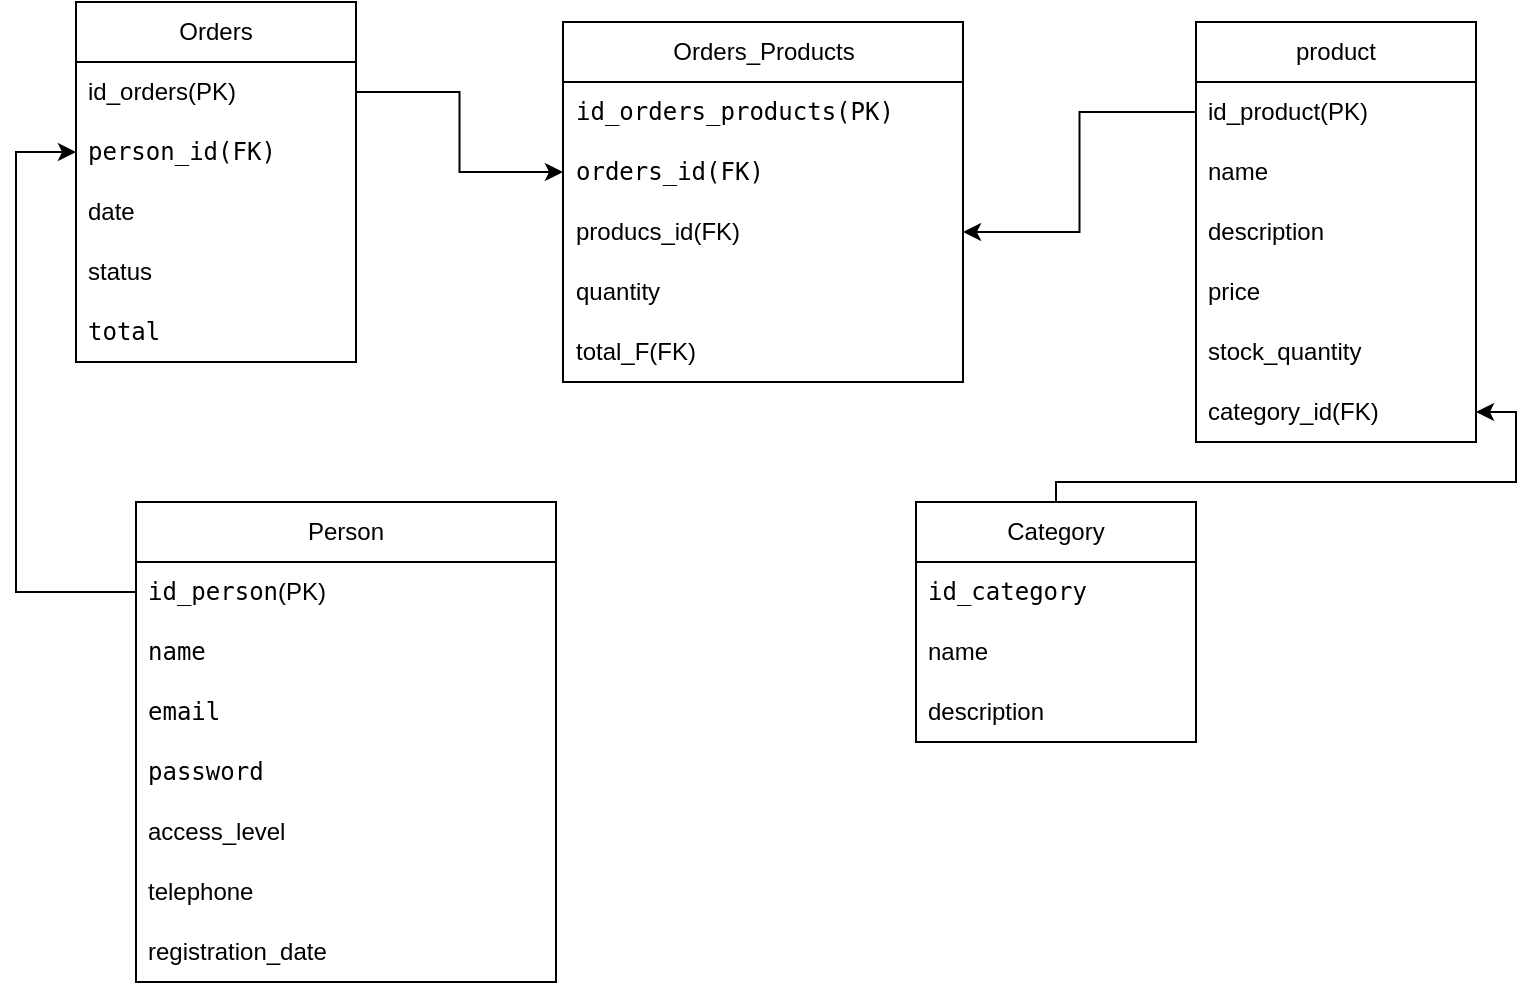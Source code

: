 <mxfile version="25.0.3">
  <diagram name="Página-1" id="9FSr2u6eXllqEVavUH1K">
    <mxGraphModel dx="1035" dy="562" grid="1" gridSize="10" guides="1" tooltips="1" connect="1" arrows="1" fold="1" page="1" pageScale="1" pageWidth="827" pageHeight="1169" math="0" shadow="0">
      <root>
        <mxCell id="0" />
        <mxCell id="1" parent="0" />
        <mxCell id="8c7pSigWbtkwcs5iWFCm-2" value="Person" style="swimlane;fontStyle=0;childLayout=stackLayout;horizontal=1;startSize=30;horizontalStack=0;resizeParent=1;resizeParentMax=0;resizeLast=0;collapsible=1;marginBottom=0;whiteSpace=wrap;html=1;strokeWidth=1;" parent="1" vertex="1">
          <mxGeometry x="100" y="400" width="210" height="240" as="geometry">
            <mxRectangle x="120" y="150" width="80" height="30" as="alternateBounds" />
          </mxGeometry>
        </mxCell>
        <mxCell id="8c7pSigWbtkwcs5iWFCm-3" value="&lt;code&gt;id_person&lt;/code&gt;(PK)" style="text;strokeColor=none;fillColor=none;align=left;verticalAlign=middle;spacingLeft=4;spacingRight=4;overflow=hidden;points=[[0,0.5],[1,0.5]];portConstraint=eastwest;rotatable=0;whiteSpace=wrap;html=1;" parent="8c7pSigWbtkwcs5iWFCm-2" vertex="1">
          <mxGeometry y="30" width="210" height="30" as="geometry" />
        </mxCell>
        <mxCell id="8c7pSigWbtkwcs5iWFCm-4" value="&lt;code&gt;name&lt;/code&gt;" style="text;strokeColor=none;fillColor=none;align=left;verticalAlign=middle;spacingLeft=4;spacingRight=4;overflow=hidden;points=[[0,0.5],[1,0.5]];portConstraint=eastwest;rotatable=0;whiteSpace=wrap;html=1;" parent="8c7pSigWbtkwcs5iWFCm-2" vertex="1">
          <mxGeometry y="60" width="210" height="30" as="geometry" />
        </mxCell>
        <mxCell id="OxocU_l58niWx-4WmcjD-11" value="&lt;code&gt;email&lt;/code&gt;" style="text;strokeColor=none;fillColor=none;align=left;verticalAlign=middle;spacingLeft=4;spacingRight=4;overflow=hidden;points=[[0,0.5],[1,0.5]];portConstraint=eastwest;rotatable=0;whiteSpace=wrap;html=1;" vertex="1" parent="8c7pSigWbtkwcs5iWFCm-2">
          <mxGeometry y="90" width="210" height="30" as="geometry" />
        </mxCell>
        <mxCell id="OxocU_l58niWx-4WmcjD-9" value="&lt;code&gt;password&lt;/code&gt;" style="text;strokeColor=none;fillColor=none;align=left;verticalAlign=middle;spacingLeft=4;spacingRight=4;overflow=hidden;points=[[0,0.5],[1,0.5]];portConstraint=eastwest;rotatable=0;whiteSpace=wrap;html=1;" vertex="1" parent="8c7pSigWbtkwcs5iWFCm-2">
          <mxGeometry y="120" width="210" height="30" as="geometry" />
        </mxCell>
        <mxCell id="OxocU_l58niWx-4WmcjD-12" value="access_level" style="text;strokeColor=none;fillColor=none;align=left;verticalAlign=middle;spacingLeft=4;spacingRight=4;overflow=hidden;points=[[0,0.5],[1,0.5]];portConstraint=eastwest;rotatable=0;whiteSpace=wrap;html=1;" vertex="1" parent="8c7pSigWbtkwcs5iWFCm-2">
          <mxGeometry y="150" width="210" height="30" as="geometry" />
        </mxCell>
        <mxCell id="OxocU_l58niWx-4WmcjD-13" value="telephone" style="text;strokeColor=none;fillColor=none;align=left;verticalAlign=middle;spacingLeft=4;spacingRight=4;overflow=hidden;points=[[0,0.5],[1,0.5]];portConstraint=eastwest;rotatable=0;whiteSpace=wrap;html=1;" vertex="1" parent="8c7pSigWbtkwcs5iWFCm-2">
          <mxGeometry y="180" width="210" height="30" as="geometry" />
        </mxCell>
        <mxCell id="OxocU_l58niWx-4WmcjD-14" value="registration_date" style="text;strokeColor=none;fillColor=none;align=left;verticalAlign=middle;spacingLeft=4;spacingRight=4;overflow=hidden;points=[[0,0.5],[1,0.5]];portConstraint=eastwest;rotatable=0;whiteSpace=wrap;html=1;" vertex="1" parent="8c7pSigWbtkwcs5iWFCm-2">
          <mxGeometry y="210" width="210" height="30" as="geometry" />
        </mxCell>
        <mxCell id="OxocU_l58niWx-4WmcjD-16" value="product" style="swimlane;fontStyle=0;childLayout=stackLayout;horizontal=1;startSize=30;horizontalStack=0;resizeParent=1;resizeParentMax=0;resizeLast=0;collapsible=1;marginBottom=0;whiteSpace=wrap;html=1;" vertex="1" parent="1">
          <mxGeometry x="630" y="160" width="140" height="210" as="geometry" />
        </mxCell>
        <mxCell id="OxocU_l58niWx-4WmcjD-17" value="id_product(PK)" style="text;strokeColor=none;fillColor=none;align=left;verticalAlign=middle;spacingLeft=4;spacingRight=4;overflow=hidden;points=[[0,0.5],[1,0.5]];portConstraint=eastwest;rotatable=0;whiteSpace=wrap;html=1;" vertex="1" parent="OxocU_l58niWx-4WmcjD-16">
          <mxGeometry y="30" width="140" height="30" as="geometry" />
        </mxCell>
        <mxCell id="OxocU_l58niWx-4WmcjD-18" value="&lt;div&gt;name&lt;/div&gt;" style="text;strokeColor=none;fillColor=none;align=left;verticalAlign=middle;spacingLeft=4;spacingRight=4;overflow=hidden;points=[[0,0.5],[1,0.5]];portConstraint=eastwest;rotatable=0;whiteSpace=wrap;html=1;" vertex="1" parent="OxocU_l58niWx-4WmcjD-16">
          <mxGeometry y="60" width="140" height="30" as="geometry" />
        </mxCell>
        <mxCell id="OxocU_l58niWx-4WmcjD-19" value="&lt;div&gt;description&lt;/div&gt;" style="text;strokeColor=none;fillColor=none;align=left;verticalAlign=middle;spacingLeft=4;spacingRight=4;overflow=hidden;points=[[0,0.5],[1,0.5]];portConstraint=eastwest;rotatable=0;whiteSpace=wrap;html=1;" vertex="1" parent="OxocU_l58niWx-4WmcjD-16">
          <mxGeometry y="90" width="140" height="30" as="geometry" />
        </mxCell>
        <mxCell id="OxocU_l58niWx-4WmcjD-20" value="&lt;div&gt;price&lt;/div&gt;" style="text;strokeColor=none;fillColor=none;align=left;verticalAlign=middle;spacingLeft=4;spacingRight=4;overflow=hidden;points=[[0,0.5],[1,0.5]];portConstraint=eastwest;rotatable=0;whiteSpace=wrap;html=1;" vertex="1" parent="OxocU_l58niWx-4WmcjD-16">
          <mxGeometry y="120" width="140" height="30" as="geometry" />
        </mxCell>
        <mxCell id="OxocU_l58niWx-4WmcjD-21" value="stock_quantity" style="text;strokeColor=none;fillColor=none;align=left;verticalAlign=middle;spacingLeft=4;spacingRight=4;overflow=hidden;points=[[0,0.5],[1,0.5]];portConstraint=eastwest;rotatable=0;whiteSpace=wrap;html=1;" vertex="1" parent="OxocU_l58niWx-4WmcjD-16">
          <mxGeometry y="150" width="140" height="30" as="geometry" />
        </mxCell>
        <mxCell id="OxocU_l58niWx-4WmcjD-22" value="category_id(FK)" style="text;strokeColor=none;fillColor=none;align=left;verticalAlign=middle;spacingLeft=4;spacingRight=4;overflow=hidden;points=[[0,0.5],[1,0.5]];portConstraint=eastwest;rotatable=0;whiteSpace=wrap;html=1;" vertex="1" parent="OxocU_l58niWx-4WmcjD-16">
          <mxGeometry y="180" width="140" height="30" as="geometry" />
        </mxCell>
        <mxCell id="OxocU_l58niWx-4WmcjD-43" style="edgeStyle=orthogonalEdgeStyle;rounded=0;orthogonalLoop=1;jettySize=auto;html=1;entryX=1;entryY=0.5;entryDx=0;entryDy=0;" edge="1" parent="1" source="OxocU_l58niWx-4WmcjD-23" target="OxocU_l58niWx-4WmcjD-22">
          <mxGeometry relative="1" as="geometry">
            <Array as="points">
              <mxPoint x="560" y="390" />
              <mxPoint x="790" y="390" />
              <mxPoint x="790" y="355" />
            </Array>
          </mxGeometry>
        </mxCell>
        <mxCell id="OxocU_l58niWx-4WmcjD-23" value="Category" style="swimlane;fontStyle=0;childLayout=stackLayout;horizontal=1;startSize=30;horizontalStack=0;resizeParent=1;resizeParentMax=0;resizeLast=0;collapsible=1;marginBottom=0;whiteSpace=wrap;html=1;" vertex="1" parent="1">
          <mxGeometry x="490" y="400" width="140" height="120" as="geometry" />
        </mxCell>
        <mxCell id="OxocU_l58niWx-4WmcjD-24" value="&lt;code&gt;id_category&lt;/code&gt;" style="text;strokeColor=none;fillColor=none;align=left;verticalAlign=middle;spacingLeft=4;spacingRight=4;overflow=hidden;points=[[0,0.5],[1,0.5]];portConstraint=eastwest;rotatable=0;whiteSpace=wrap;html=1;" vertex="1" parent="OxocU_l58niWx-4WmcjD-23">
          <mxGeometry y="30" width="140" height="30" as="geometry" />
        </mxCell>
        <mxCell id="OxocU_l58niWx-4WmcjD-25" value="&lt;div&gt;name&lt;/div&gt;" style="text;strokeColor=none;fillColor=none;align=left;verticalAlign=middle;spacingLeft=4;spacingRight=4;overflow=hidden;points=[[0,0.5],[1,0.5]];portConstraint=eastwest;rotatable=0;whiteSpace=wrap;html=1;" vertex="1" parent="OxocU_l58niWx-4WmcjD-23">
          <mxGeometry y="60" width="140" height="30" as="geometry" />
        </mxCell>
        <mxCell id="OxocU_l58niWx-4WmcjD-26" value="description" style="text;strokeColor=none;fillColor=none;align=left;verticalAlign=middle;spacingLeft=4;spacingRight=4;overflow=hidden;points=[[0,0.5],[1,0.5]];portConstraint=eastwest;rotatable=0;whiteSpace=wrap;html=1;" vertex="1" parent="OxocU_l58niWx-4WmcjD-23">
          <mxGeometry y="90" width="140" height="30" as="geometry" />
        </mxCell>
        <mxCell id="OxocU_l58niWx-4WmcjD-27" value="Orders" style="swimlane;fontStyle=0;childLayout=stackLayout;horizontal=1;startSize=30;horizontalStack=0;resizeParent=1;resizeParentMax=0;resizeLast=0;collapsible=1;marginBottom=0;whiteSpace=wrap;html=1;" vertex="1" parent="1">
          <mxGeometry x="70" y="150" width="140" height="180" as="geometry" />
        </mxCell>
        <mxCell id="OxocU_l58niWx-4WmcjD-28" value="id_orders(PK)" style="text;strokeColor=none;fillColor=none;align=left;verticalAlign=middle;spacingLeft=4;spacingRight=4;overflow=hidden;points=[[0,0.5],[1,0.5]];portConstraint=eastwest;rotatable=0;whiteSpace=wrap;html=1;" vertex="1" parent="OxocU_l58niWx-4WmcjD-27">
          <mxGeometry y="30" width="140" height="30" as="geometry" />
        </mxCell>
        <mxCell id="OxocU_l58niWx-4WmcjD-29" value="&lt;code&gt;person_id(FK)&lt;br&gt;&lt;/code&gt;" style="text;strokeColor=none;fillColor=none;align=left;verticalAlign=middle;spacingLeft=4;spacingRight=4;overflow=hidden;points=[[0,0.5],[1,0.5]];portConstraint=eastwest;rotatable=0;whiteSpace=wrap;html=1;" vertex="1" parent="OxocU_l58niWx-4WmcjD-27">
          <mxGeometry y="60" width="140" height="30" as="geometry" />
        </mxCell>
        <mxCell id="OxocU_l58niWx-4WmcjD-30" value="date" style="text;strokeColor=none;fillColor=none;align=left;verticalAlign=middle;spacingLeft=4;spacingRight=4;overflow=hidden;points=[[0,0.5],[1,0.5]];portConstraint=eastwest;rotatable=0;whiteSpace=wrap;html=1;" vertex="1" parent="OxocU_l58niWx-4WmcjD-27">
          <mxGeometry y="90" width="140" height="30" as="geometry" />
        </mxCell>
        <mxCell id="OxocU_l58niWx-4WmcjD-31" value="status" style="text;strokeColor=none;fillColor=none;align=left;verticalAlign=middle;spacingLeft=4;spacingRight=4;overflow=hidden;points=[[0,0.5],[1,0.5]];portConstraint=eastwest;rotatable=0;whiteSpace=wrap;html=1;" vertex="1" parent="OxocU_l58niWx-4WmcjD-27">
          <mxGeometry y="120" width="140" height="30" as="geometry" />
        </mxCell>
        <mxCell id="OxocU_l58niWx-4WmcjD-32" value="&lt;code&gt;total&lt;/code&gt;" style="text;strokeColor=none;fillColor=none;align=left;verticalAlign=middle;spacingLeft=4;spacingRight=4;overflow=hidden;points=[[0,0.5],[1,0.5]];portConstraint=eastwest;rotatable=0;whiteSpace=wrap;html=1;" vertex="1" parent="OxocU_l58niWx-4WmcjD-27">
          <mxGeometry y="150" width="140" height="30" as="geometry" />
        </mxCell>
        <mxCell id="OxocU_l58niWx-4WmcjD-33" value="Orders_Products" style="swimlane;fontStyle=0;childLayout=stackLayout;horizontal=1;startSize=30;horizontalStack=0;resizeParent=1;resizeParentMax=0;resizeLast=0;collapsible=1;marginBottom=0;whiteSpace=wrap;html=1;" vertex="1" parent="1">
          <mxGeometry x="313.5" y="160" width="200" height="180" as="geometry" />
        </mxCell>
        <mxCell id="OxocU_l58niWx-4WmcjD-34" value="&lt;code&gt;id_orders_products(PK)&lt;br&gt;&lt;/code&gt;" style="text;strokeColor=none;fillColor=none;align=left;verticalAlign=middle;spacingLeft=4;spacingRight=4;overflow=hidden;points=[[0,0.5],[1,0.5]];portConstraint=eastwest;rotatable=0;whiteSpace=wrap;html=1;" vertex="1" parent="OxocU_l58niWx-4WmcjD-33">
          <mxGeometry y="30" width="200" height="30" as="geometry" />
        </mxCell>
        <mxCell id="OxocU_l58niWx-4WmcjD-35" value="&lt;code&gt;orders_id(FK)&lt;/code&gt;" style="text;strokeColor=none;fillColor=none;align=left;verticalAlign=middle;spacingLeft=4;spacingRight=4;overflow=hidden;points=[[0,0.5],[1,0.5]];portConstraint=eastwest;rotatable=0;whiteSpace=wrap;html=1;" vertex="1" parent="OxocU_l58niWx-4WmcjD-33">
          <mxGeometry y="60" width="200" height="30" as="geometry" />
        </mxCell>
        <mxCell id="OxocU_l58niWx-4WmcjD-37" value="producs_id(FK)" style="text;strokeColor=none;fillColor=none;align=left;verticalAlign=middle;spacingLeft=4;spacingRight=4;overflow=hidden;points=[[0,0.5],[1,0.5]];portConstraint=eastwest;rotatable=0;whiteSpace=wrap;html=1;" vertex="1" parent="OxocU_l58niWx-4WmcjD-33">
          <mxGeometry y="90" width="200" height="30" as="geometry" />
        </mxCell>
        <mxCell id="OxocU_l58niWx-4WmcjD-38" value="quantity" style="text;strokeColor=none;fillColor=none;align=left;verticalAlign=middle;spacingLeft=4;spacingRight=4;overflow=hidden;points=[[0,0.5],[1,0.5]];portConstraint=eastwest;rotatable=0;whiteSpace=wrap;html=1;" vertex="1" parent="OxocU_l58niWx-4WmcjD-33">
          <mxGeometry y="120" width="200" height="30" as="geometry" />
        </mxCell>
        <mxCell id="OxocU_l58niWx-4WmcjD-39" value="total_F(FK)" style="text;strokeColor=none;fillColor=none;align=left;verticalAlign=middle;spacingLeft=4;spacingRight=4;overflow=hidden;points=[[0,0.5],[1,0.5]];portConstraint=eastwest;rotatable=0;whiteSpace=wrap;html=1;" vertex="1" parent="OxocU_l58niWx-4WmcjD-33">
          <mxGeometry y="150" width="200" height="30" as="geometry" />
        </mxCell>
        <mxCell id="OxocU_l58niWx-4WmcjD-41" style="edgeStyle=orthogonalEdgeStyle;rounded=0;orthogonalLoop=1;jettySize=auto;html=1;entryX=0;entryY=0.5;entryDx=0;entryDy=0;exitX=0;exitY=0.5;exitDx=0;exitDy=0;" edge="1" parent="1" source="8c7pSigWbtkwcs5iWFCm-3" target="OxocU_l58niWx-4WmcjD-29">
          <mxGeometry relative="1" as="geometry">
            <mxPoint x="70" y="410" as="sourcePoint" />
            <Array as="points">
              <mxPoint x="40" y="445" />
              <mxPoint x="40" y="225" />
            </Array>
          </mxGeometry>
        </mxCell>
        <mxCell id="OxocU_l58niWx-4WmcjD-44" style="edgeStyle=orthogonalEdgeStyle;rounded=0;orthogonalLoop=1;jettySize=auto;html=1;entryX=0;entryY=0.5;entryDx=0;entryDy=0;" edge="1" parent="1" source="OxocU_l58niWx-4WmcjD-28" target="OxocU_l58niWx-4WmcjD-35">
          <mxGeometry relative="1" as="geometry" />
        </mxCell>
        <mxCell id="OxocU_l58niWx-4WmcjD-46" style="edgeStyle=orthogonalEdgeStyle;rounded=0;orthogonalLoop=1;jettySize=auto;html=1;entryX=1;entryY=0.5;entryDx=0;entryDy=0;" edge="1" parent="1" source="OxocU_l58niWx-4WmcjD-17" target="OxocU_l58niWx-4WmcjD-37">
          <mxGeometry relative="1" as="geometry" />
        </mxCell>
      </root>
    </mxGraphModel>
  </diagram>
</mxfile>
